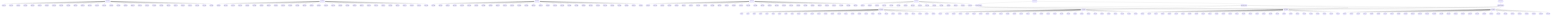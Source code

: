 graph TD
  A0([ToR Switch 1])
  A0 --> S1([Server 1])
  A0 --> S2([Server 2])
  A0 --> S3([Server 3])
  A0 --> S4([Server 4])
  A0 --> S5([Server 5])
  A0 --> S6([Server 6])
  A0 --> S7([Server 7])
  A0 --> S8([Server 8])
  A0 --> S9([Server 9])
  A0 --> S10([Server 10])
  A0 --> S11([Server 11])
  A0 --> S12([Server 12])
  A0 --> S13([Server 13])
  A0 --> S14([Server 14])
  A0 --> S15([Server 15])
  A0 --> S16([Server 16])
  A0 --> S17([Server 17])
  A0 --> S18([Server 18])
  A0 --> S19([Server 19])
  A0 --> S20([Server 20])
  A0 --> S21([Server 21])
  A0 --> S22([Server 22])
  A0 --> S23([Server 23])
  A0 --> S24([Server 24])
  A0 --> S25([Server 25])
  A0 --> S26([Server 26])
  A0 --> S27([Server 27])
  A0 --> S28([Server 28])
  A0 --> S29([Server 29])
  A0 --> S30([Server 30])
  A1([ToR Switch 2])
  A1 --> S31([Server 31])
  A1 --> S32([Server 32])
  A1 --> S33([Server 33])
  A1 --> S34([Server 34])
  A1 --> S35([Server 35])
  A1 --> S36([Server 36])
  A1 --> S37([Server 37])
  A1 --> S38([Server 38])
  A1 --> S39([Server 39])
  A1 --> S40([Server 40])
  A1 --> S41([Server 41])
  A1 --> S42([Server 42])
  A1 --> S43([Server 43])
  A1 --> S44([Server 44])
  A1 --> S45([Server 45])
  A1 --> S46([Server 46])
  A1 --> S47([Server 47])
  A1 --> S48([Server 48])
  A1 --> S49([Server 49])
  A1 --> S50([Server 50])
  A1 --> S51([Server 51])
  A1 --> S52([Server 52])
  A1 --> S53([Server 53])
  A1 --> S54([Server 54])
  A1 --> S55([Server 55])
  A1 --> S56([Server 56])
  A1 --> S57([Server 57])
  A1 --> S58([Server 58])
  A1 --> S59([Server 59])
  A1 --> S60([Server 60])
  A2([ToR Switch 3])
  A2 --> S61([Server 61])
  A2 --> S62([Server 62])
  A2 --> S63([Server 63])
  A2 --> S64([Server 64])
  A2 --> S65([Server 65])
  A2 --> S66([Server 66])
  A2 --> S67([Server 67])
  A2 --> S68([Server 68])
  A2 --> S69([Server 69])
  A2 --> S70([Server 70])
  A2 --> S71([Server 71])
  A2 --> S72([Server 72])
  A2 --> S73([Server 73])
  A2 --> S74([Server 74])
  A2 --> S75([Server 75])
  A2 --> S76([Server 76])
  A2 --> S77([Server 77])
  A2 --> S78([Server 78])
  A2 --> S79([Server 79])
  A2 --> S80([Server 80])
  A2 --> S81([Server 81])
  A2 --> S82([Server 82])
  A2 --> S83([Server 83])
  A2 --> S84([Server 84])
  A2 --> S85([Server 85])
  A2 --> S86([Server 86])
  A2 --> S87([Server 87])
  A2 --> S88([Server 88])
  A2 --> S89([Server 89])
  A2 --> S90([Server 90])
  A3([ToR Switch 4])
  A3 --> S91([Server 91])
  A3 --> S92([Server 92])
  A3 --> S93([Server 93])
  A3 --> S94([Server 94])
  A3 --> S95([Server 95])
  A3 --> S96([Server 96])
  A3 --> S97([Server 97])
  A3 --> S98([Server 98])
  A3 --> S99([Server 99])
  A3 --> S100([Server 100])
  A3 --> S101([Server 101])
  A3 --> S102([Server 102])
  A3 --> S103([Server 103])
  A3 --> S104([Server 104])
  A3 --> S105([Server 105])
  A3 --> S106([Server 106])
  A3 --> S107([Server 107])
  A3 --> S108([Server 108])
  A3 --> S109([Server 109])
  A3 --> S110([Server 110])
  A3 --> S111([Server 111])
  A3 --> S112([Server 112])
  A3 --> S113([Server 113])
  A3 --> S114([Server 114])
  A3 --> S115([Server 115])
  A3 --> S116([Server 116])
  A3 --> S117([Server 117])
  A3 --> S118([Server 118])
  A3 --> S119([Server 119])
  A3 --> S120([Server 120])
  A4([ToR Switch 5])
  A4 --> S121([Server 121])
  A4 --> S122([Server 122])
  A4 --> S123([Server 123])
  A4 --> S124([Server 124])
  A4 --> S125([Server 125])
  A4 --> S126([Server 126])
  A4 --> S127([Server 127])
  A4 --> S128([Server 128])
  A4 --> S129([Server 129])
  A4 --> S130([Server 130])
  A4 --> S131([Server 131])
  A4 --> S132([Server 132])
  A4 --> S133([Server 133])
  A4 --> S134([Server 134])
  A4 --> S135([Server 135])
  A4 --> S136([Server 136])
  A4 --> S137([Server 137])
  A4 --> S138([Server 138])
  A4 --> S139([Server 139])
  A4 --> S140([Server 140])
  A4 --> S141([Server 141])
  A4 --> S142([Server 142])
  A4 --> S143([Server 143])
  A4 --> S144([Server 144])
  A4 --> S145([Server 145])
  A4 --> S146([Server 146])
  A4 --> S147([Server 147])
  A4 --> S148([Server 148])
  A4 --> S149([Server 149])
  A4 --> S150([Server 150])
  A5([ToR Switch 6])
  A5 --> S151([Server 151])
  A5 --> S152([Server 152])
  A5 --> S153([Server 153])
  A5 --> S154([Server 154])
  A5 --> S155([Server 155])
  A5 --> S156([Server 156])
  A5 --> S157([Server 157])
  A5 --> S158([Server 158])
  A5 --> S159([Server 159])
  A5 --> S160([Server 160])
  A5 --> S161([Server 161])
  A5 --> S162([Server 162])
  A5 --> S163([Server 163])
  A5 --> S164([Server 164])
  A5 --> S165([Server 165])
  A5 --> S166([Server 166])
  A5 --> S167([Server 167])
  A5 --> S168([Server 168])
  A5 --> S169([Server 169])
  A5 --> S170([Server 170])
  A5 --> S171([Server 171])
  A5 --> S172([Server 172])
  A5 --> S173([Server 173])
  A5 --> S174([Server 174])
  A5 --> S175([Server 175])
  A5 --> S176([Server 176])
  A5 --> S177([Server 177])
  A5 --> S178([Server 178])
  A5 --> S179([Server 179])
  A5 --> S180([Server 180])
  A6([ToR Switch 7])
  A6 --> S181([Server 181])
  A6 --> S182([Server 182])
  A6 --> S183([Server 183])
  A6 --> S184([Server 184])
  A6 --> S185([Server 185])
  A6 --> S186([Server 186])
  A6 --> S187([Server 187])
  A6 --> S188([Server 188])
  A6 --> S189([Server 189])
  A6 --> S190([Server 190])
  A6 --> S191([Server 191])
  A6 --> S192([Server 192])
  A6 --> S193([Server 193])
  A6 --> S194([Server 194])
  A6 --> S195([Server 195])
  A6 --> S196([Server 196])
  A6 --> S197([Server 197])
  A6 --> S198([Server 198])
  A6 --> S199([Server 199])
  A6 --> S200([Server 200])
  A6 --> S201([Server 201])
  A6 --> S202([Server 202])
  A6 --> S203([Server 203])
  A6 --> S204([Server 204])
  A6 --> S205([Server 205])
  A6 --> S206([Server 206])
  A6 --> S207([Server 207])
  A6 --> S208([Server 208])
  A6 --> S209([Server 209])
  A6 --> S210([Server 210])
  A7([ToR Switch 8])
  A7 --> S211([Server 211])
  A7 --> S212([Server 212])
  A7 --> S213([Server 213])
  A7 --> S214([Server 214])
  A7 --> S215([Server 215])
  A7 --> S216([Server 216])
  A7 --> S217([Server 217])
  A7 --> S218([Server 218])
  A7 --> S219([Server 219])
  A7 --> S220([Server 220])
  A7 --> S221([Server 221])
  A7 --> S222([Server 222])
  A7 --> S223([Server 223])
  A7 --> S224([Server 224])
  A7 --> S225([Server 225])
  A7 --> S226([Server 226])
  A7 --> S227([Server 227])
  A7 --> S228([Server 228])
  A7 --> S229([Server 229])
  A7 --> S230([Server 230])
  A7 --> S231([Server 231])
  A7 --> S232([Server 232])
  A7 --> S233([Server 233])
  A7 --> S234([Server 234])
  A7 --> S235([Server 235])
  A7 --> S236([Server 236])
  A7 --> S237([Server 237])
  A7 --> S238([Server 238])
  A7 --> S239([Server 239])
  A7 --> S240([Server 240])
  A8([ToR Switch 9])
  A8 --> S241([Server 241])
  A8 --> S242([Server 242])
  A8 --> S243([Server 243])
  A8 --> S244([Server 244])
  A8 --> S245([Server 245])
  A8 --> S246([Server 246])
  A8 --> S247([Server 247])
  A8 --> S248([Server 248])
  A8 --> S249([Server 249])
  A8 --> S250([Server 250])
  A8 --> S251([Server 251])
  A8 --> S252([Server 252])
  A8 --> S253([Server 253])
  A8 --> S254([Server 254])
  A8 --> S255([Server 255])
  A8 --> S256([Server 256])
  B0([Aggregate Switch 1])
  B0 --> A0
  B0 --> A1
  B0 --> A2
  B0 --> A3
  B1([Aggregate Switch 2])
  B1 --> A0
  B1 --> A1
  B1 --> A2
  B1 --> A3
  B2([Aggregate Switch 3])
  B2 --> A0
  B2 --> A1
  B2 --> A2
  B2 --> A3
  C0([Spine Switch 1])
  C0 --> B0
  C0 --> B2
  C1([Spine Switch 2])
  C1 --> B1